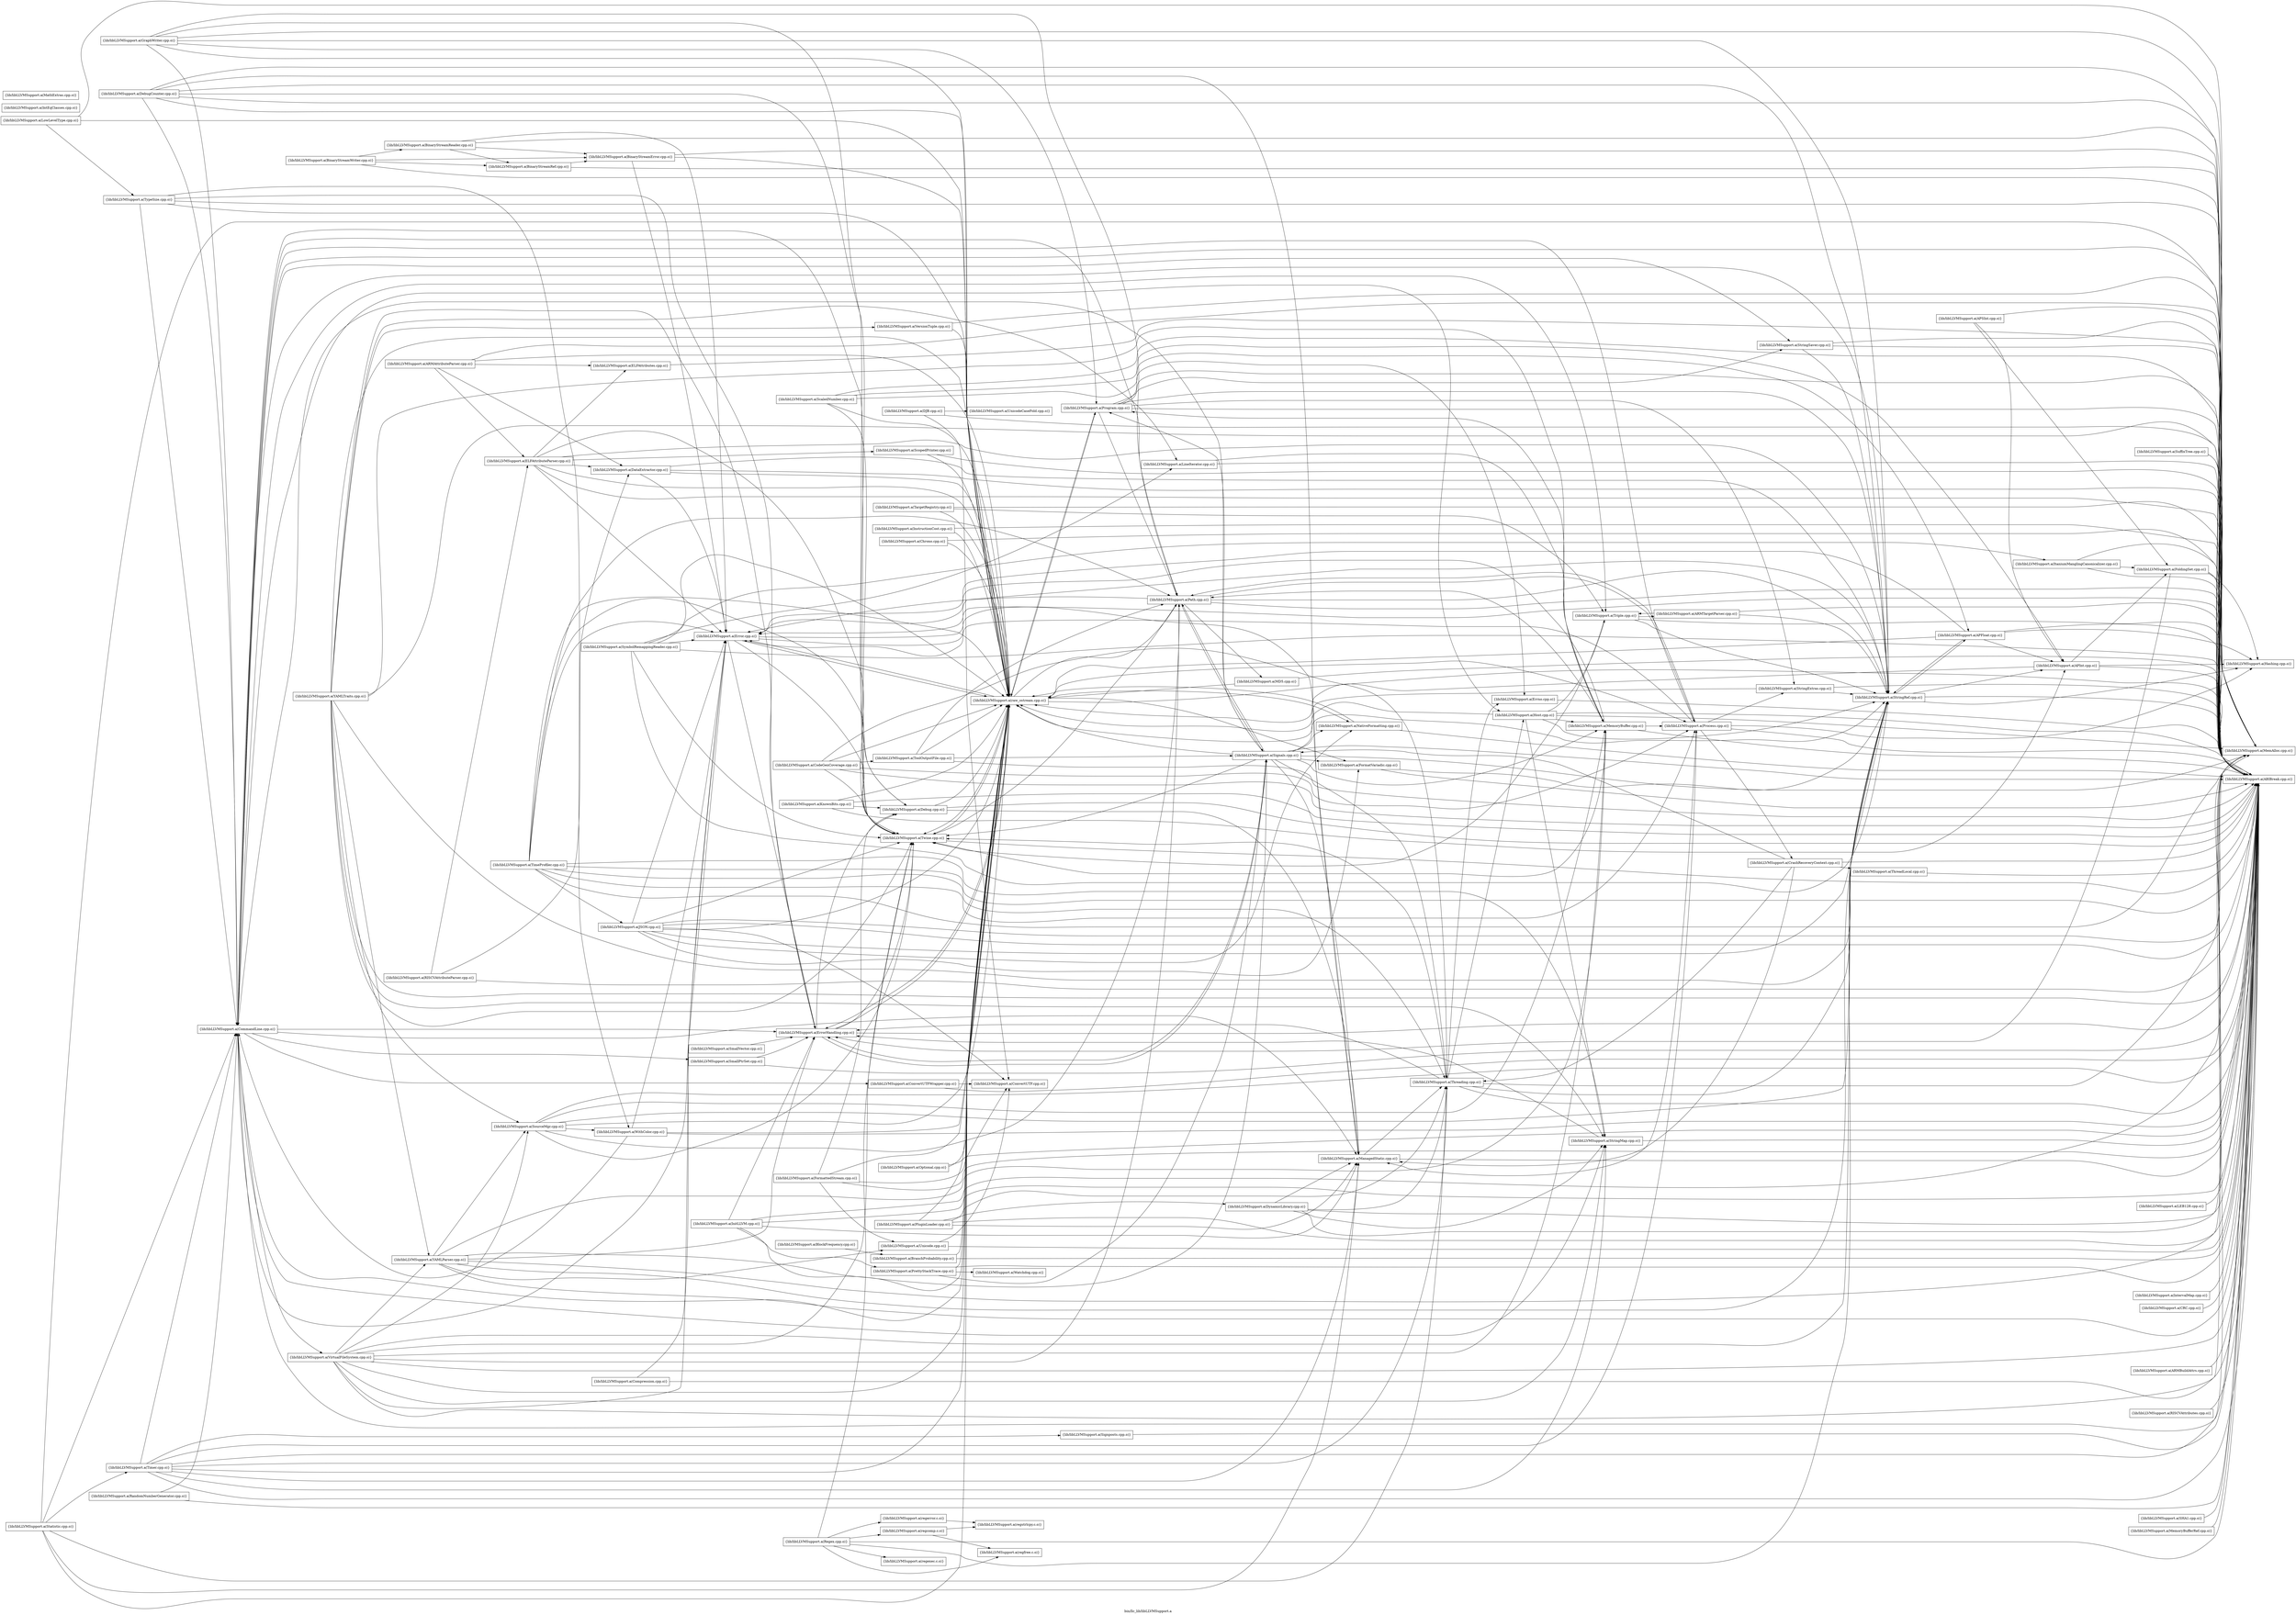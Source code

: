 digraph "bin/llc_lib/libLLVMSupport.a" {
	label="bin/llc_lib/libLLVMSupport.a";
	rankdir=LR;

	Node0x55d3d39d1f38 [shape=record,shape=box,group=0,label="{lib/libLLVMSupport.a(ABIBreak.cpp.o)}"];
	Node0x55d3d39cc588 [shape=record,shape=box,group=0,label="{lib/libLLVMSupport.a(CommandLine.cpp.o)}"];
	Node0x55d3d39cc588 -> Node0x55d3d39d1f38;
	Node0x55d3d39cc588 -> Node0x55d3d39cd4d8;
	Node0x55d3d39cc588 -> Node0x55d3d39d8a68;
	Node0x55d3d39cc588 -> Node0x55d3d39d82e8;
	Node0x55d3d39cc588 -> Node0x55d3d39c9068;
	Node0x55d3d39cc588 -> Node0x55d3d39c9fb8;
	Node0x55d3d39cc588 -> Node0x55d3d39cfbe8;
	Node0x55d3d39cc588 -> Node0x55d3d39d0818;
	Node0x55d3d39cc588 -> Node0x55d3d39d4af8;
	Node0x55d3d39cc588 -> Node0x55d3d39d4c38;
	Node0x55d3d39cc588 -> Node0x55d3d39dfdb8;
	Node0x55d3d39cc588 -> Node0x55d3d39e0128;
	Node0x55d3d39cc588 -> Node0x55d3d39cc308;
	Node0x55d3d39cc588 -> Node0x55d3d39c01e8;
	Node0x55d3d39cc588 -> Node0x55d3d39c3cf8;
	Node0x55d3d39cc588 -> Node0x55d3d39c42e8;
	Node0x55d3d39cc588 -> Node0x55d3d39c4a68;
	Node0x55d3d39cef18 [shape=record,shape=box,group=0,label="{lib/libLLVMSupport.a(Debug.cpp.o)}"];
	Node0x55d3d39cef18 -> Node0x55d3d39d1f38;
	Node0x55d3d39cef18 -> Node0x55d3d39c9068;
	Node0x55d3d39cef18 -> Node0x55d3d39c01e8;
	Node0x55d3d39d8a68 [shape=record,shape=box,group=0,label="{lib/libLLVMSupport.a(Error.cpp.o)}"];
	Node0x55d3d39d8a68 -> Node0x55d3d39d1f38;
	Node0x55d3d39d8a68 -> Node0x55d3d39d82e8;
	Node0x55d3d39d8a68 -> Node0x55d3d39c9068;
	Node0x55d3d39d8a68 -> Node0x55d3d39e0128;
	Node0x55d3d39d8a68 -> Node0x55d3d39c01e8;
	Node0x55d3d39c8848 [shape=record,shape=box,group=0,label="{lib/libLLVMSupport.a(InitLLVM.cpp.o)}"];
	Node0x55d3d39c8848 -> Node0x55d3d39d1f38;
	Node0x55d3d39c8848 -> Node0x55d3d39d82e8;
	Node0x55d3d39c8848 -> Node0x55d3d39c9068;
	Node0x55d3d39c8848 -> Node0x55d3d39c9fb8;
	Node0x55d3d39c8848 -> Node0x55d3d39cc998;
	Node0x55d3d39c8848 -> Node0x55d3d39c1818;
	Node0x55d3d39c9068 [shape=record,shape=box,group=0,label="{lib/libLLVMSupport.a(ManagedStatic.cpp.o)}"];
	Node0x55d3d39c9068 -> Node0x55d3d39d1f38;
	Node0x55d3d39c9068 -> Node0x55d3d39dce38;
	Node0x55d3d39c9fb8 [shape=record,shape=box,group=0,label="{lib/libLLVMSupport.a(MemAlloc.cpp.o)}"];
	Node0x55d3d39cce48 [shape=record,shape=box,group=0,label="{lib/libLLVMSupport.a(PluginLoader.cpp.o)}"];
	Node0x55d3d39cce48 -> Node0x55d3d39d1f38;
	Node0x55d3d39cce48 -> Node0x55d3d39c9068;
	Node0x55d3d39cce48 -> Node0x55d3d39c01e8;
	Node0x55d3d39cce48 -> Node0x55d3d39c5cd8;
	Node0x55d3d39cce48 -> Node0x55d3d39dce38;
	Node0x55d3d39d1b28 [shape=record,shape=box,group=0,label="{lib/libLLVMSupport.a(SourceMgr.cpp.o)}"];
	Node0x55d3d39d1b28 -> Node0x55d3d39d1f38;
	Node0x55d3d39d1b28 -> Node0x55d3d39c2fd8;
	Node0x55d3d39d1b28 -> Node0x55d3d39d4c38;
	Node0x55d3d39d1b28 -> Node0x55d3d39e0128;
	Node0x55d3d39d1b28 -> Node0x55d3d39cc628;
	Node0x55d3d39d1b28 -> Node0x55d3d39c01e8;
	Node0x55d3d39d1b28 -> Node0x55d3d39c42e8;
	Node0x55d3d39d4c38 [shape=record,shape=box,group=0,label="{lib/libLLVMSupport.a(StringRef.cpp.o)}"];
	Node0x55d3d39d4c38 -> Node0x55d3d39d1f38;
	Node0x55d3d39d4c38 -> Node0x55d3d39d2b18;
	Node0x55d3d39d4c38 -> Node0x55d3d39d0638;
	Node0x55d3d39d4c38 -> Node0x55d3d39d8a68;
	Node0x55d3d39d4c38 -> Node0x55d3d39c80c8;
	Node0x55d3d39e13e8 [shape=record,shape=box,group=0,label="{lib/libLLVMSupport.a(ToolOutputFile.cpp.o)}"];
	Node0x55d3d39e13e8 -> Node0x55d3d39d1f38;
	Node0x55d3d39e13e8 -> Node0x55d3d39c01e8;
	Node0x55d3d39e13e8 -> Node0x55d3d39c42e8;
	Node0x55d3d39e13e8 -> Node0x55d3d39c1818;
	Node0x55d3d39dfdb8 [shape=record,shape=box,group=0,label="{lib/libLLVMSupport.a(Triple.cpp.o)}"];
	Node0x55d3d39dfdb8 -> Node0x55d3d39d1f38;
	Node0x55d3d39dfdb8 -> Node0x55d3d39d4c38;
	Node0x55d3d39dfdb8 -> Node0x55d3d39e03a8;
	Node0x55d3d39dfdb8 -> Node0x55d3d39e0128;
	Node0x55d3d39e0128 [shape=record,shape=box,group=0,label="{lib/libLLVMSupport.a(Twine.cpp.o)}"];
	Node0x55d3d39e0128 -> Node0x55d3d39d1f38;
	Node0x55d3d39e0128 -> Node0x55d3d39c01e8;
	Node0x55d3d39cc628 [shape=record,shape=box,group=0,label="{lib/libLLVMSupport.a(WithColor.cpp.o)}"];
	Node0x55d3d39cc628 -> Node0x55d3d39d1f38;
	Node0x55d3d39cc628 -> Node0x55d3d39cc588;
	Node0x55d3d39cc628 -> Node0x55d3d39d8a68;
	Node0x55d3d39cc628 -> Node0x55d3d39c01e8;
	Node0x55d3d39c01e8 [shape=record,shape=box,group=0,label="{lib/libLLVMSupport.a(raw_ostream.cpp.o)}"];
	Node0x55d3d39c01e8 -> Node0x55d3d39d1f38;
	Node0x55d3d39c01e8 -> Node0x55d3d39d8a68;
	Node0x55d3d39c01e8 -> Node0x55d3d39d82e8;
	Node0x55d3d39c01e8 -> Node0x55d3d39d95f8;
	Node0x55d3d39c01e8 -> Node0x55d3d39c3488;
	Node0x55d3d39c01e8 -> Node0x55d3d39e0128;
	Node0x55d3d39c01e8 -> Node0x55d3d39c42e8;
	Node0x55d3d39c01e8 -> Node0x55d3d39c4a68;
	Node0x55d3d39c01e8 -> Node0x55d3d39c30c8;
	Node0x55d3d39c3cf8 [shape=record,shape=box,group=0,label="{lib/libLLVMSupport.a(Host.cpp.o)}"];
	Node0x55d3d39c3cf8 -> Node0x55d3d39d1f38;
	Node0x55d3d39c3cf8 -> Node0x55d3d39c9fb8;
	Node0x55d3d39c3cf8 -> Node0x55d3d39c2fd8;
	Node0x55d3d39c3cf8 -> Node0x55d3d39d0818;
	Node0x55d3d39c3cf8 -> Node0x55d3d39d4c38;
	Node0x55d3d39c3cf8 -> Node0x55d3d39dfdb8;
	Node0x55d3d39c3cf8 -> Node0x55d3d39c01e8;
	Node0x55d3d39de738 [shape=record,shape=box,group=0,label="{lib/libLLVMSupport.a(TargetRegistry.cpp.o)}"];
	Node0x55d3d39de738 -> Node0x55d3d39d1f38;
	Node0x55d3d39de738 -> Node0x55d3d39dfdb8;
	Node0x55d3d39de738 -> Node0x55d3d39c01e8;
	Node0x55d3d39d0638 [shape=record,shape=box,group=0,label="{lib/libLLVMSupport.a(APInt.cpp.o)}"];
	Node0x55d3d39d0638 -> Node0x55d3d39d1f38;
	Node0x55d3d39d0638 -> Node0x55d3d39d7cf8;
	Node0x55d3d39d0638 -> Node0x55d3d39c80c8;
	Node0x55d3d39d0638 -> Node0x55d3d39c01e8;
	Node0x55d3d39d82e8 [shape=record,shape=box,group=0,label="{lib/libLLVMSupport.a(ErrorHandling.cpp.o)}"];
	Node0x55d3d39d82e8 -> Node0x55d3d39d1f38;
	Node0x55d3d39d82e8 -> Node0x55d3d39cef18;
	Node0x55d3d39d82e8 -> Node0x55d3d39e0128;
	Node0x55d3d39d82e8 -> Node0x55d3d39c01e8;
	Node0x55d3d39d82e8 -> Node0x55d3d39c1818;
	Node0x55d3d39d2b18 [shape=record,shape=box,group=0,label="{lib/libLLVMSupport.a(APFloat.cpp.o)}"];
	Node0x55d3d39d2b18 -> Node0x55d3d39d1f38;
	Node0x55d3d39d2b18 -> Node0x55d3d39d0638;
	Node0x55d3d39d2b18 -> Node0x55d3d39d8a68;
	Node0x55d3d39d2b18 -> Node0x55d3d39c80c8;
	Node0x55d3d39d2b18 -> Node0x55d3d39d4c38;
	Node0x55d3d39d2b18 -> Node0x55d3d39c01e8;
	Node0x55d3d39c7218 [shape=record,shape=box,group=0,label="{lib/libLLVMSupport.a(KnownBits.cpp.o)}"];
	Node0x55d3d39c7218 -> Node0x55d3d39d1f38;
	Node0x55d3d39c7218 -> Node0x55d3d39d0638;
	Node0x55d3d39c7218 -> Node0x55d3d39cef18;
	Node0x55d3d39c7218 -> Node0x55d3d39c01e8;
	Node0x55d3d39cfbe8 [shape=record,shape=box,group=0,label="{lib/libLLVMSupport.a(SmallPtrSet.cpp.o)}"];
	Node0x55d3d39cfbe8 -> Node0x55d3d39d1f38;
	Node0x55d3d39cfbe8 -> Node0x55d3d39d82e8;
	Node0x55d3d39d2938 [shape=record,shape=box,group=0,label="{lib/libLLVMSupport.a(StringExtras.cpp.o)}"];
	Node0x55d3d39d2938 -> Node0x55d3d39d1f38;
	Node0x55d3d39d2938 -> Node0x55d3d39d4c38;
	Node0x55d3d39d2938 -> Node0x55d3d39c01e8;
	Node0x55d3d39ce388 [shape=record,shape=box,group=0,label="{lib/libLLVMSupport.a(TypeSize.cpp.o)}"];
	Node0x55d3d39ce388 -> Node0x55d3d39d1f38;
	Node0x55d3d39ce388 -> Node0x55d3d39cc588;
	Node0x55d3d39ce388 -> Node0x55d3d39d82e8;
	Node0x55d3d39ce388 -> Node0x55d3d39cc628;
	Node0x55d3d39ce388 -> Node0x55d3d39c01e8;
	Node0x55d3d39cb3b8 [shape=record,shape=box,group=0,label="{lib/libLLVMSupport.a(BranchProbability.cpp.o)}"];
	Node0x55d3d39cb3b8 -> Node0x55d3d39d1f38;
	Node0x55d3d39cb3b8 -> Node0x55d3d39c01e8;
	Node0x55d3d39cb908 [shape=record,shape=box,group=0,label="{lib/libLLVMSupport.a(CodeGenCoverage.cpp.o)}"];
	Node0x55d3d39cb908 -> Node0x55d3d39d1f38;
	Node0x55d3d39cb908 -> Node0x55d3d39e13e8;
	Node0x55d3d39cb908 -> Node0x55d3d39e0128;
	Node0x55d3d39cb908 -> Node0x55d3d39c01e8;
	Node0x55d3d39cb908 -> Node0x55d3d39c4a68;
	Node0x55d3d39cb908 -> Node0x55d3d39dce38;
	Node0x55d3d39d0818 [shape=record,shape=box,group=0,label="{lib/libLLVMSupport.a(StringMap.cpp.o)}"];
	Node0x55d3d39d0818 -> Node0x55d3d39d1f38;
	Node0x55d3d39d0818 -> Node0x55d3d39d82e8;
	Node0x55d3d39c7998 [shape=record,shape=box,group=0,label="{lib/libLLVMSupport.a(GraphWriter.cpp.o)}"];
	Node0x55d3d39c7998 -> Node0x55d3d39d1f38;
	Node0x55d3d39c7998 -> Node0x55d3d39cc588;
	Node0x55d3d39c7998 -> Node0x55d3d39d4c38;
	Node0x55d3d39c7998 -> Node0x55d3d39e0128;
	Node0x55d3d39c7998 -> Node0x55d3d39c01e8;
	Node0x55d3d39c7998 -> Node0x55d3d39c42e8;
	Node0x55d3d39c7998 -> Node0x55d3d39c30c8;
	Node0x55d3d39c5cd8 [shape=record,shape=box,group=0,label="{lib/libLLVMSupport.a(DynamicLibrary.cpp.o)}"];
	Node0x55d3d39c5cd8 -> Node0x55d3d39d1f38;
	Node0x55d3d39c5cd8 -> Node0x55d3d39c9068;
	Node0x55d3d39c5cd8 -> Node0x55d3d39c9fb8;
	Node0x55d3d39c5cd8 -> Node0x55d3d39d0818;
	Node0x55d3d39c5cd8 -> Node0x55d3d39dce38;
	Node0x55d3d39c80c8 [shape=record,shape=box,group=0,label="{lib/libLLVMSupport.a(Hashing.cpp.o)}"];
	Node0x55d3d39c2d08 [shape=record,shape=box,group=0,label="{lib/libLLVMSupport.a(MD5.cpp.o)}"];
	Node0x55d3d39c2d08 -> Node0x55d3d39d1f38;
	Node0x55d3d39c2d08 -> Node0x55d3d39c01e8;
	Node0x55d3d39c1e08 [shape=record,shape=box,group=0,label="{lib/libLLVMSupport.a(Optional.cpp.o)}"];
	Node0x55d3d39c1e08 -> Node0x55d3d39d1f38;
	Node0x55d3d39c1e08 -> Node0x55d3d39c01e8;
	Node0x55d3d39c42e8 [shape=record,shape=box,group=0,label="{lib/libLLVMSupport.a(Path.cpp.o)}"];
	Node0x55d3d39c42e8 -> Node0x55d3d39d1f38;
	Node0x55d3d39c42e8 -> Node0x55d3d39d8a68;
	Node0x55d3d39c42e8 -> Node0x55d3d39c2d08;
	Node0x55d3d39c42e8 -> Node0x55d3d39d4c38;
	Node0x55d3d39c42e8 -> Node0x55d3d39e0128;
	Node0x55d3d39c42e8 -> Node0x55d3d39c4a68;
	Node0x55d3d39c42e8 -> Node0x55d3d39c1818;
	Node0x55d3d39d33d8 [shape=record,shape=box,group=0,label="{lib/libLLVMSupport.a(BlockFrequency.cpp.o)}"];
	Node0x55d3d39d33d8 -> Node0x55d3d39cb3b8;
	Node0x55d3d39d0278 [shape=record,shape=box,group=0,label="{lib/libLLVMSupport.a(ScaledNumber.cpp.o)}"];
	Node0x55d3d39d0278 -> Node0x55d3d39d1f38;
	Node0x55d3d39d0278 -> Node0x55d3d39d2b18;
	Node0x55d3d39d0278 -> Node0x55d3d39d0638;
	Node0x55d3d39d0278 -> Node0x55d3d39cef18;
	Node0x55d3d39d0278 -> Node0x55d3d39c01e8;
	Node0x55d3d39d7cf8 [shape=record,shape=box,group=0,label="{lib/libLLVMSupport.a(FoldingSet.cpp.o)}"];
	Node0x55d3d39d7cf8 -> Node0x55d3d39d1f38;
	Node0x55d3d39d7cf8 -> Node0x55d3d39d82e8;
	Node0x55d3d39d7cf8 -> Node0x55d3d39c80c8;
	Node0x55d3d39d7cf8 -> Node0x55d3d39c9fb8;
	Node0x55d3d39ce7e8 [shape=record,shape=box,group=0,label="{lib/libLLVMSupport.a(DebugCounter.cpp.o)}"];
	Node0x55d3d39ce7e8 -> Node0x55d3d39d1f38;
	Node0x55d3d39ce7e8 -> Node0x55d3d39cc588;
	Node0x55d3d39ce7e8 -> Node0x55d3d39cef18;
	Node0x55d3d39ce7e8 -> Node0x55d3d39c9068;
	Node0x55d3d39ce7e8 -> Node0x55d3d39c9fb8;
	Node0x55d3d39ce7e8 -> Node0x55d3d39d4c38;
	Node0x55d3d39ce7e8 -> Node0x55d3d39c01e8;
	Node0x55d3d39e0f88 [shape=record,shape=box,group=0,label="{lib/libLLVMSupport.a(Timer.cpp.o)}"];
	Node0x55d3d39e0f88 -> Node0x55d3d39d1f38;
	Node0x55d3d39e0f88 -> Node0x55d3d39cc588;
	Node0x55d3d39e0f88 -> Node0x55d3d39c9068;
	Node0x55d3d39e0f88 -> Node0x55d3d39c9fb8;
	Node0x55d3d39e0f88 -> Node0x55d3d39d0818;
	Node0x55d3d39e0f88 -> Node0x55d3d39e0d08;
	Node0x55d3d39e0f88 -> Node0x55d3d39c01e8;
	Node0x55d3d39e0f88 -> Node0x55d3d39c4a68;
	Node0x55d3d39e0f88 -> Node0x55d3d39dce38;
	Node0x55d3d39c2fd8 [shape=record,shape=box,group=0,label="{lib/libLLVMSupport.a(MemoryBuffer.cpp.o)}"];
	Node0x55d3d39c2fd8 -> Node0x55d3d39d1f38;
	Node0x55d3d39c2fd8 -> Node0x55d3d39d8a68;
	Node0x55d3d39c2fd8 -> Node0x55d3d39e0128;
	Node0x55d3d39c2fd8 -> Node0x55d3d39c42e8;
	Node0x55d3d39c2fd8 -> Node0x55d3d39c4a68;
	Node0x55d3d39c2fd8 -> Node0x55d3d39c30c8;
	Node0x55d3d39c74e8 [shape=record,shape=box,group=0,label="{lib/libLLVMSupport.a(LEB128.cpp.o)}"];
	Node0x55d3d39c74e8 -> Node0x55d3d39d1f38;
	Node0x55d3d39cf5a8 [shape=record,shape=box,group=0,label="{lib/libLLVMSupport.a(DJB.cpp.o)}"];
	Node0x55d3d39cf5a8 -> Node0x55d3d39d1f38;
	Node0x55d3d39cf5a8 -> Node0x55d3d39ce428;
	Node0x55d3d39cf5a8 -> Node0x55d3d39ccad8;
	Node0x55d3d39d13a8 [shape=record,shape=box,group=0,label="{lib/libLLVMSupport.a(BinaryStreamWriter.cpp.o)}"];
	Node0x55d3d39d13a8 -> Node0x55d3d39d1f38;
	Node0x55d3d39d13a8 -> Node0x55d3d39d4968;
	Node0x55d3d39d13a8 -> Node0x55d3d39d4be8;
	Node0x55d3d39d13a8 -> Node0x55d3d39d4ff8;
	Node0x55d3d39d95f8 [shape=record,shape=box,group=0,label="{lib/libLLVMSupport.a(FormatVariadic.cpp.o)}"];
	Node0x55d3d39d95f8 -> Node0x55d3d39d1f38;
	Node0x55d3d39d95f8 -> Node0x55d3d39d4c38;
	Node0x55d3d39c3488 [shape=record,shape=box,group=0,label="{lib/libLLVMSupport.a(NativeFormatting.cpp.o)}"];
	Node0x55d3d39c3488 -> Node0x55d3d39d1f38;
	Node0x55d3d39c3488 -> Node0x55d3d39c01e8;
	Node0x55d3d39ca878 [shape=record,shape=box,group=0,label="{lib/libLLVMSupport.a(LineIterator.cpp.o)}"];
	Node0x55d3d39ca878 -> Node0x55d3d39d1f38;
	Node0x55d3d39ca878 -> Node0x55d3d39c2fd8;
	Node0x55d3d39c6f48 [shape=record,shape=box,group=0,label="{lib/libLLVMSupport.a(IntEqClasses.cpp.o)}"];
	Node0x55d3d39c7588 [shape=record,shape=box,group=0,label="{lib/libLLVMSupport.a(IntervalMap.cpp.o)}"];
	Node0x55d3d39c7588 -> Node0x55d3d39d1f38;
	Node0x55d3d39c9298 [shape=record,shape=box,group=0,label="{lib/libLLVMSupport.a(MathExtras.cpp.o)}"];
	Node0x55d3d39cc998 [shape=record,shape=box,group=0,label="{lib/libLLVMSupport.a(PrettyStackTrace.cpp.o)}"];
	Node0x55d3d39cc998 -> Node0x55d3d39d1f38;
	Node0x55d3d39cc998 -> Node0x55d3d39c01e8;
	Node0x55d3d39cc998 -> Node0x55d3d39c1818;
	Node0x55d3d39cc998 -> Node0x55d3d39d7758;
	Node0x55d3d39d3388 [shape=record,shape=box,group=0,label="{lib/libLLVMSupport.a(TimeProfiler.cpp.o)}"];
	Node0x55d3d39d3388 -> Node0x55d3d39d1f38;
	Node0x55d3d39d3388 -> Node0x55d3d39d8a68;
	Node0x55d3d39d3388 -> Node0x55d3d39c9fb8;
	Node0x55d3d39d3388 -> Node0x55d3d39d0818;
	Node0x55d3d39d3388 -> Node0x55d3d39d4008;
	Node0x55d3d39d3388 -> Node0x55d3d39e0128;
	Node0x55d3d39d3388 -> Node0x55d3d39c01e8;
	Node0x55d3d39d3388 -> Node0x55d3d39c42e8;
	Node0x55d3d39d3388 -> Node0x55d3d39c4a68;
	Node0x55d3d39d3388 -> Node0x55d3d39dce38;
	Node0x55d3d39caaf8 [shape=record,shape=box,group=0,label="{lib/libLLVMSupport.a(LowLevelType.cpp.o)}"];
	Node0x55d3d39caaf8 -> Node0x55d3d39d1f38;
	Node0x55d3d39caaf8 -> Node0x55d3d39ce388;
	Node0x55d3d39caaf8 -> Node0x55d3d39c01e8;
	Node0x55d3d39d3018 [shape=record,shape=box,group=0,label="{lib/libLLVMSupport.a(SuffixTree.cpp.o)}"];
	Node0x55d3d39d3018 -> Node0x55d3d39d1f38;
	Node0x55d3d39d3018 -> Node0x55d3d39c9fb8;
	Node0x55d3d39c1138 [shape=record,shape=box,group=0,label="{lib/libLLVMSupport.a(YAMLTraits.cpp.o)}"];
	Node0x55d3d39c1138 -> Node0x55d3d39d1f38;
	Node0x55d3d39c1138 -> Node0x55d3d39d82e8;
	Node0x55d3d39c1138 -> Node0x55d3d39ca878;
	Node0x55d3d39c1138 -> Node0x55d3d39c9fb8;
	Node0x55d3d39c1138 -> Node0x55d3d39c2fd8;
	Node0x55d3d39c1138 -> Node0x55d3d39d1b28;
	Node0x55d3d39c1138 -> Node0x55d3d39d0818;
	Node0x55d3d39c1138 -> Node0x55d3d39d4c38;
	Node0x55d3d39c1138 -> Node0x55d3d39e0128;
	Node0x55d3d39c1138 -> Node0x55d3d39cb4a8;
	Node0x55d3d39c1138 -> Node0x55d3d39c0e68;
	Node0x55d3d39c1138 -> Node0x55d3d39c01e8;
	Node0x55d3d39d9cd8 [shape=record,shape=box,group=0,label="{lib/libLLVMSupport.a(FormattedStream.cpp.o)}"];
	Node0x55d3d39d9cd8 -> Node0x55d3d39d1f38;
	Node0x55d3d39d9cd8 -> Node0x55d3d39ce428;
	Node0x55d3d39d9cd8 -> Node0x55d3d39cef18;
	Node0x55d3d39d9cd8 -> Node0x55d3d39cdc08;
	Node0x55d3d39d9cd8 -> Node0x55d3d39c01e8;
	Node0x55d3d39dce38 [shape=record,shape=box,group=0,label="{lib/libLLVMSupport.a(Threading.cpp.o)}"];
	Node0x55d3d39dce38 -> Node0x55d3d39d1f38;
	Node0x55d3d39dce38 -> Node0x55d3d39d82e8;
	Node0x55d3d39dce38 -> Node0x55d3d39c9fb8;
	Node0x55d3d39dce38 -> Node0x55d3d39d4c38;
	Node0x55d3d39dce38 -> Node0x55d3d39e0128;
	Node0x55d3d39dce38 -> Node0x55d3d39c3cf8;
	Node0x55d3d39dce38 -> Node0x55d3d39c3988;
	Node0x55d3d39ce1a8 [shape=record,shape=box,group=0,label="{lib/libLLVMSupport.a(Regex.cpp.o)}"];
	Node0x55d3d39ce1a8 -> Node0x55d3d39d1f38;
	Node0x55d3d39ce1a8 -> Node0x55d3d39d4c38;
	Node0x55d3d39ce1a8 -> Node0x55d3d39e0128;
	Node0x55d3d39ce1a8 -> Node0x55d3d39bfe28;
	Node0x55d3d39ce1a8 -> Node0x55d3d39bf1f8;
	Node0x55d3d39ce1a8 -> Node0x55d3d39dc0c8;
	Node0x55d3d39ce1a8 -> Node0x55d3d39db998;
	Node0x55d3d39c67c8 [shape=record,shape=box,group=0,label="{lib/libLLVMSupport.a(InstructionCost.cpp.o)}"];
	Node0x55d3d39c67c8 -> Node0x55d3d39d1f38;
	Node0x55d3d39c67c8 -> Node0x55d3d39c01e8;
	Node0x55d3d39d4af8 [shape=record,shape=box,group=0,label="{lib/libLLVMSupport.a(StringSaver.cpp.o)}"];
	Node0x55d3d39d4af8 -> Node0x55d3d39d1f38;
	Node0x55d3d39d4af8 -> Node0x55d3d39c9fb8;
	Node0x55d3d39d4af8 -> Node0x55d3d39d4c38;
	Node0x55d3d39cbbd8 [shape=record,shape=box,group=0,label="{lib/libLLVMSupport.a(Chrono.cpp.o)}"];
	Node0x55d3d39cbbd8 -> Node0x55d3d39d1f38;
	Node0x55d3d39cbbd8 -> Node0x55d3d39c01e8;
	Node0x55d3d39ce978 [shape=record,shape=box,group=0,label="{lib/libLLVMSupport.a(RandomNumberGenerator.cpp.o)}"];
	Node0x55d3d39ce978 -> Node0x55d3d39d1f38;
	Node0x55d3d39ce978 -> Node0x55d3d39cc588;
	Node0x55d3d39d22a8 [shape=record,shape=box,group=0,label="{lib/libLLVMSupport.a(Statistic.cpp.o)}"];
	Node0x55d3d39d22a8 -> Node0x55d3d39d1f38;
	Node0x55d3d39d22a8 -> Node0x55d3d39cc588;
	Node0x55d3d39d22a8 -> Node0x55d3d39c9068;
	Node0x55d3d39d22a8 -> Node0x55d3d39e0f88;
	Node0x55d3d39d22a8 -> Node0x55d3d39c01e8;
	Node0x55d3d39d22a8 -> Node0x55d3d39dce38;
	Node0x55d3d39d1128 [shape=record,shape=box,group=0,label="{lib/libLLVMSupport.a(APSInt.cpp.o)}"];
	Node0x55d3d39d1128 -> Node0x55d3d39d1f38;
	Node0x55d3d39d1128 -> Node0x55d3d39d0638;
	Node0x55d3d39d1128 -> Node0x55d3d39d7cf8;
	Node0x55d3d39cd208 [shape=record,shape=box,group=0,label="{lib/libLLVMSupport.a(Compression.cpp.o)}"];
	Node0x55d3d39cd208 -> Node0x55d3d39d1f38;
	Node0x55d3d39cd208 -> Node0x55d3d39d8a68;
	Node0x55d3d39c1818 [shape=record,shape=box,group=0,label="{lib/libLLVMSupport.a(Signals.cpp.o)}"];
	Node0x55d3d39c1818 -> Node0x55d3d39d1f38;
	Node0x55d3d39c1818 -> Node0x55d3d39cc588;
	Node0x55d3d39c1818 -> Node0x55d3d39d82e8;
	Node0x55d3d39c1818 -> Node0x55d3d39d95f8;
	Node0x55d3d39c1818 -> Node0x55d3d39c9068;
	Node0x55d3d39c1818 -> Node0x55d3d39c9fb8;
	Node0x55d3d39c1818 -> Node0x55d3d39c2fd8;
	Node0x55d3d39c1818 -> Node0x55d3d39c3488;
	Node0x55d3d39c1818 -> Node0x55d3d39d4c38;
	Node0x55d3d39c1818 -> Node0x55d3d39e0128;
	Node0x55d3d39c1818 -> Node0x55d3d39c01e8;
	Node0x55d3d39c1818 -> Node0x55d3d39c42e8;
	Node0x55d3d39c1818 -> Node0x55d3d39c30c8;
	Node0x55d3d39c1818 -> Node0x55d3d39dce38;
	Node0x55d3d39cca88 [shape=record,shape=box,group=0,label="{lib/libLLVMSupport.a(CRC.cpp.o)}"];
	Node0x55d3d39cca88 -> Node0x55d3d39d1f38;
	Node0x55d3d39cb4a8 [shape=record,shape=box,group=0,label="{lib/libLLVMSupport.a(YAMLParser.cpp.o)}"];
	Node0x55d3d39cb4a8 -> Node0x55d3d39d1f38;
	Node0x55d3d39cb4a8 -> Node0x55d3d39d82e8;
	Node0x55d3d39cb4a8 -> Node0x55d3d39c9fb8;
	Node0x55d3d39cb4a8 -> Node0x55d3d39c2fd8;
	Node0x55d3d39cb4a8 -> Node0x55d3d39d1b28;
	Node0x55d3d39cb4a8 -> Node0x55d3d39d4c38;
	Node0x55d3d39cb4a8 -> Node0x55d3d39cdc08;
	Node0x55d3d39cb4a8 -> Node0x55d3d39c01e8;
	Node0x55d3d39d4968 [shape=record,shape=box,group=0,label="{lib/libLLVMSupport.a(BinaryStreamRef.cpp.o)}"];
	Node0x55d3d39d4968 -> Node0x55d3d39d1f38;
	Node0x55d3d39d4968 -> Node0x55d3d39d4be8;
	Node0x55d3d39d4be8 [shape=record,shape=box,group=0,label="{lib/libLLVMSupport.a(BinaryStreamError.cpp.o)}"];
	Node0x55d3d39d4be8 -> Node0x55d3d39d1f38;
	Node0x55d3d39d4be8 -> Node0x55d3d39d8a68;
	Node0x55d3d39d4be8 -> Node0x55d3d39c01e8;
	Node0x55d3d39d4ff8 [shape=record,shape=box,group=0,label="{lib/libLLVMSupport.a(BinaryStreamReader.cpp.o)}"];
	Node0x55d3d39d4ff8 -> Node0x55d3d39d1f38;
	Node0x55d3d39d4ff8 -> Node0x55d3d39d4968;
	Node0x55d3d39d4ff8 -> Node0x55d3d39d4be8;
	Node0x55d3d39d4ff8 -> Node0x55d3d39d8a68;
	Node0x55d3d39c4a68 [shape=record,shape=box,group=0,label="{lib/libLLVMSupport.a(Process.cpp.o)}"];
	Node0x55d3d39c4a68 -> Node0x55d3d39d1f38;
	Node0x55d3d39c4a68 -> Node0x55d3d39d8a68;
	Node0x55d3d39c4a68 -> Node0x55d3d39c80c8;
	Node0x55d3d39c4a68 -> Node0x55d3d39c9068;
	Node0x55d3d39c4a68 -> Node0x55d3d39d2938;
	Node0x55d3d39c4a68 -> Node0x55d3d39c42e8;
	Node0x55d3d39c4a68 -> Node0x55d3d39c28a8;
	Node0x55d3d39cd4d8 [shape=record,shape=box,group=0,label="{lib/libLLVMSupport.a(ConvertUTFWrapper.cpp.o)}"];
	Node0x55d3d39cd4d8 -> Node0x55d3d39d1f38;
	Node0x55d3d39cd4d8 -> Node0x55d3d39ce428;
	Node0x55d3d39cc308 [shape=record,shape=box,group=0,label="{lib/libLLVMSupport.a(VirtualFileSystem.cpp.o)}"];
	Node0x55d3d39cc308 -> Node0x55d3d39d1f38;
	Node0x55d3d39cc308 -> Node0x55d3d39d8a68;
	Node0x55d3d39cc308 -> Node0x55d3d39c9fb8;
	Node0x55d3d39cc308 -> Node0x55d3d39c2fd8;
	Node0x55d3d39cc308 -> Node0x55d3d39d1b28;
	Node0x55d3d39cc308 -> Node0x55d3d39d0818;
	Node0x55d3d39cc308 -> Node0x55d3d39d4c38;
	Node0x55d3d39cc308 -> Node0x55d3d39e0128;
	Node0x55d3d39cc308 -> Node0x55d3d39cb4a8;
	Node0x55d3d39cc308 -> Node0x55d3d39c01e8;
	Node0x55d3d39cc308 -> Node0x55d3d39c42e8;
	Node0x55d3d39ce428 [shape=record,shape=box,group=0,label="{lib/libLLVMSupport.a(ConvertUTF.cpp.o)}"];
	Node0x55d3d39ccad8 [shape=record,shape=box,group=0,label="{lib/libLLVMSupport.a(UnicodeCaseFold.cpp.o)}"];
	Node0x55d3d39cdc08 [shape=record,shape=box,group=0,label="{lib/libLLVMSupport.a(Unicode.cpp.o)}"];
	Node0x55d3d39cdc08 -> Node0x55d3d39d1f38;
	Node0x55d3d39cdc08 -> Node0x55d3d39ce428;
	Node0x55d3d39c30c8 [shape=record,shape=box,group=0,label="{lib/libLLVMSupport.a(Program.cpp.o)}"];
	Node0x55d3d39c30c8 -> Node0x55d3d39d1f38;
	Node0x55d3d39c30c8 -> Node0x55d3d39c9fb8;
	Node0x55d3d39c30c8 -> Node0x55d3d39d2938;
	Node0x55d3d39c30c8 -> Node0x55d3d39d4af8;
	Node0x55d3d39c30c8 -> Node0x55d3d39d4c38;
	Node0x55d3d39c30c8 -> Node0x55d3d39c01e8;
	Node0x55d3d39c30c8 -> Node0x55d3d39c42e8;
	Node0x55d3d39c30c8 -> Node0x55d3d39c3988;
	Node0x55d3d39d7758 [shape=record,shape=box,group=0,label="{lib/libLLVMSupport.a(Watchdog.cpp.o)}"];
	Node0x55d3d39bfe28 [shape=record,shape=box,group=0,label="{lib/libLLVMSupport.a(regcomp.c.o)}"];
	Node0x55d3d39bfe28 -> Node0x55d3d39db998;
	Node0x55d3d39bfe28 -> Node0x55d3d39c55f8;
	Node0x55d3d39bf1f8 [shape=record,shape=box,group=0,label="{lib/libLLVMSupport.a(regerror.c.o)}"];
	Node0x55d3d39bf1f8 -> Node0x55d3d39c55f8;
	Node0x55d3d39dc0c8 [shape=record,shape=box,group=0,label="{lib/libLLVMSupport.a(regexec.c.o)}"];
	Node0x55d3d39db998 [shape=record,shape=box,group=0,label="{lib/libLLVMSupport.a(regfree.c.o)}"];
	Node0x55d3d39cf4b8 [shape=record,shape=box,group=0,label="{lib/libLLVMSupport.a(SmallVector.cpp.o)}"];
	Node0x55d3d39cf4b8 -> Node0x55d3d39d82e8;
	Node0x55d3d39d4008 [shape=record,shape=box,group=0,label="{lib/libLLVMSupport.a(JSON.cpp.o)}"];
	Node0x55d3d39d4008 -> Node0x55d3d39d1f38;
	Node0x55d3d39d4008 -> Node0x55d3d39ce428;
	Node0x55d3d39d4008 -> Node0x55d3d39d8a68;
	Node0x55d3d39d4008 -> Node0x55d3d39d95f8;
	Node0x55d3d39d4008 -> Node0x55d3d39c9fb8;
	Node0x55d3d39d4008 -> Node0x55d3d39c3488;
	Node0x55d3d39d4008 -> Node0x55d3d39d4c38;
	Node0x55d3d39d4008 -> Node0x55d3d39e0128;
	Node0x55d3d39d4008 -> Node0x55d3d39c01e8;
	Node0x55d3d39e0d08 [shape=record,shape=box,group=0,label="{lib/libLLVMSupport.a(Signposts.cpp.o)}"];
	Node0x55d3d39e0d08 -> Node0x55d3d39d1f38;
	Node0x55d3d39e03a8 [shape=record,shape=box,group=0,label="{lib/libLLVMSupport.a(ARMTargetParser.cpp.o)}"];
	Node0x55d3d39e03a8 -> Node0x55d3d39d1f38;
	Node0x55d3d39e03a8 -> Node0x55d3d39d4c38;
	Node0x55d3d39e03a8 -> Node0x55d3d39dfdb8;
	Node0x55d3d39c0e68 [shape=record,shape=box,group=0,label="{lib/libLLVMSupport.a(VersionTuple.cpp.o)}"];
	Node0x55d3d39c0e68 -> Node0x55d3d39d1f38;
	Node0x55d3d39c0e68 -> Node0x55d3d39c01e8;
	Node0x55d3d39c55f8 [shape=record,shape=box,group=0,label="{lib/libLLVMSupport.a(regstrlcpy.c.o)}"];
	Node0x55d3d39c28a8 [shape=record,shape=box,group=0,label="{lib/libLLVMSupport.a(CrashRecoveryContext.cpp.o)}"];
	Node0x55d3d39c28a8 -> Node0x55d3d39d1f38;
	Node0x55d3d39c28a8 -> Node0x55d3d39c9068;
	Node0x55d3d39c28a8 -> Node0x55d3d39c1818;
	Node0x55d3d39c28a8 -> Node0x55d3d39ddf18;
	Node0x55d3d39c28a8 -> Node0x55d3d39dce38;
	Node0x55d3d39ddf18 [shape=record,shape=box,group=0,label="{lib/libLLVMSupport.a(ThreadLocal.cpp.o)}"];
	Node0x55d3d39ddf18 -> Node0x55d3d39d1f38;
	Node0x55d3d39c3988 [shape=record,shape=box,group=0,label="{lib/libLLVMSupport.a(Errno.cpp.o)}"];
	Node0x55d3d39c3988 -> Node0x55d3d39d1f38;
	Node0x55d3d39e0da8 [shape=record,shape=box,group=0,label="{lib/libLLVMSupport.a(DataExtractor.cpp.o)}"];
	Node0x55d3d39e0da8 -> Node0x55d3d39d1f38;
	Node0x55d3d39e0da8 -> Node0x55d3d39d8a68;
	Node0x55d3d39e0da8 -> Node0x55d3d39d4c38;
	Node0x55d3d39e0da8 -> Node0x55d3d39c01e8;
	Node0x55d3d39d8bf8 [shape=record,shape=box,group=0,label="{lib/libLLVMSupport.a(ScopedPrinter.cpp.o)}"];
	Node0x55d3d39d8bf8 -> Node0x55d3d39d1f38;
	Node0x55d3d39d8bf8 -> Node0x55d3d39c01e8;
	Node0x55d3d39c88e8 [shape=record,shape=box,group=0,label="{lib/libLLVMSupport.a(ItaniumManglingCanonicalizer.cpp.o)}"];
	Node0x55d3d39c88e8 -> Node0x55d3d39d1f38;
	Node0x55d3d39c88e8 -> Node0x55d3d39d7cf8;
	Node0x55d3d39c88e8 -> Node0x55d3d39c9fb8;
	Node0x55d3d39c64a8 [shape=record,shape=box,group=0,label="{lib/libLLVMSupport.a(SymbolRemappingReader.cpp.o)}"];
	Node0x55d3d39c64a8 -> Node0x55d3d39d1f38;
	Node0x55d3d39c64a8 -> Node0x55d3d39d8a68;
	Node0x55d3d39c64a8 -> Node0x55d3d39ca878;
	Node0x55d3d39c64a8 -> Node0x55d3d39d4c38;
	Node0x55d3d39c64a8 -> Node0x55d3d39e0128;
	Node0x55d3d39c64a8 -> Node0x55d3d39c01e8;
	Node0x55d3d39c64a8 -> Node0x55d3d39c88e8;
	Node0x55d3d39ddbf8 [shape=record,shape=box,group=0,label="{lib/libLLVMSupport.a(ARMBuildAttrs.cpp.o)}"];
	Node0x55d3d39ddbf8 -> Node0x55d3d39d1f38;
	Node0x55d3d39dbbc8 [shape=record,shape=box,group=0,label="{lib/libLLVMSupport.a(ELFAttributeParser.cpp.o)}"];
	Node0x55d3d39dbbc8 -> Node0x55d3d39d1f38;
	Node0x55d3d39dbbc8 -> Node0x55d3d39d8a68;
	Node0x55d3d39dbbc8 -> Node0x55d3d39d4c38;
	Node0x55d3d39dbbc8 -> Node0x55d3d39e0128;
	Node0x55d3d39dbbc8 -> Node0x55d3d39c01e8;
	Node0x55d3d39dbbc8 -> Node0x55d3d39e0da8;
	Node0x55d3d39dbbc8 -> Node0x55d3d39d8bf8;
	Node0x55d3d39dbbc8 -> Node0x55d3d39dc848;
	Node0x55d3d39dacc8 [shape=record,shape=box,group=0,label="{lib/libLLVMSupport.a(RISCVAttributes.cpp.o)}"];
	Node0x55d3d39dacc8 -> Node0x55d3d39d1f38;
	Node0x55d3d39dc118 [shape=record,shape=box,group=0,label="{lib/libLLVMSupport.a(ARMAttributeParser.cpp.o)}"];
	Node0x55d3d39dc118 -> Node0x55d3d39d1f38;
	Node0x55d3d39dc118 -> Node0x55d3d39c01e8;
	Node0x55d3d39dc118 -> Node0x55d3d39e0da8;
	Node0x55d3d39dc118 -> Node0x55d3d39dbbc8;
	Node0x55d3d39dc118 -> Node0x55d3d39dc848;
	Node0x55d3d39dc848 [shape=record,shape=box,group=0,label="{lib/libLLVMSupport.a(ELFAttributes.cpp.o)}"];
	Node0x55d3d39dc848 -> Node0x55d3d39d1f38;
	Node0x55d3d39da4f8 [shape=record,shape=box,group=0,label="{lib/libLLVMSupport.a(RISCVAttributeParser.cpp.o)}"];
	Node0x55d3d39da4f8 -> Node0x55d3d39d1f38;
	Node0x55d3d39da4f8 -> Node0x55d3d39e0da8;
	Node0x55d3d39da4f8 -> Node0x55d3d39dbbc8;
	Node0x55d3d39c6b88 [shape=record,shape=box,group=0,label="{lib/libLLVMSupport.a(SHA1.cpp.o)}"];
	Node0x55d3d39c6b88 -> Node0x55d3d39d1f38;
	Node0x55d3d39df7c8 [shape=record,shape=box,group=0,label="{lib/libLLVMSupport.a(MemoryBufferRef.cpp.o)}"];
	Node0x55d3d39df7c8 -> Node0x55d3d39d1f38;
}

